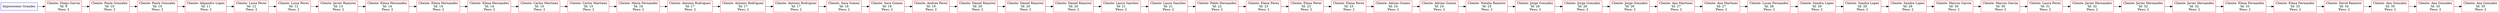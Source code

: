  digraph G {
 rankdir=LR;
 inicio [label="Impresiones Grandes", color="blue", shape="rectangle"];
 node1 [label="Cliente: Diego Garcia\n'Id: 9\n'Peso: 2", color="red", shape="rectangle"];
 inicio -> node1 [dir="forward"];
 node2 [label="Cliente: Paula Gonzalez\n'Id: 10\n'Peso: 2", color="red", shape="rectangle"];
 node1 -> node2 [dir="forward"];
 node3 [label="Cliente: Paula Gonzalez\n'Id: 10\n'Peso: 2", color="red", shape="rectangle"];
 node2 -> node3 [dir="forward"];
 node4 [label="Cliente: Alejandro Lopez\n'Id: 11\n'Peso: 2", color="red", shape="rectangle"];
 node3 -> node4 [dir="forward"];
 node5 [label="Cliente: Luisa Perez\n'Id: 12\n'Peso: 2", color="red", shape="rectangle"];
 node4 -> node5 [dir="forward"];
 node6 [label="Cliente: Luisa Perez\n'Id: 12\n'Peso: 2", color="red", shape="rectangle"];
 node5 -> node6 [dir="forward"];
 node7 [label="Cliente: Javier Ramirez\n'Id: 13\n'Peso: 2", color="red", shape="rectangle"];
 node6 -> node7 [dir="forward"];
 node8 [label="Cliente: Elena Hernandez\n'Id: 14\n'Peso: 2", color="red", shape="rectangle"];
 node7 -> node8 [dir="forward"];
 node9 [label="Cliente: Elena Hernandez\n'Id: 14\n'Peso: 2", color="red", shape="rectangle"];
 node8 -> node9 [dir="forward"];
 node10 [label="Cliente: Elena Hernandez\n'Id: 14\n'Peso: 2", color="red", shape="rectangle"];
 node9 -> node10 [dir="forward"];
 node11 [label="Cliente: Carlos Martinez\n'Id: 15\n'Peso: 2", color="red", shape="rectangle"];
 node10 -> node11 [dir="forward"];
 node12 [label="Cliente: Carlos Martinez\n'Id: 15\n'Peso: 2", color="red", shape="rectangle"];
 node11 -> node12 [dir="forward"];
 node13 [label="Cliente: Maria Fernandez\n'Id: 16\n'Peso: 2", color="red", shape="rectangle"];
 node12 -> node13 [dir="forward"];
 node14 [label="Cliente: Antonio Rodriguez\n'Id: 17\n'Peso: 2", color="red", shape="rectangle"];
 node13 -> node14 [dir="forward"];
 node15 [label="Cliente: Antonio Rodriguez\n'Id: 17\n'Peso: 2", color="red", shape="rectangle"];
 node14 -> node15 [dir="forward"];
 node16 [label="Cliente: Antonio Rodriguez\n'Id: 17\n'Peso: 2", color="red", shape="rectangle"];
 node15 -> node16 [dir="forward"];
 node17 [label="Cliente: Sara Gomez\n'Id: 18\n'Peso: 2", color="red", shape="rectangle"];
 node16 -> node17 [dir="forward"];
 node18 [label="Cliente: Sara Gomez\n'Id: 18\n'Peso: 2", color="red", shape="rectangle"];
 node17 -> node18 [dir="forward"];
 node19 [label="Cliente: Andrea Perez\n'Id: 19\n'Peso: 2", color="red", shape="rectangle"];
 node18 -> node19 [dir="forward"];
 node20 [label="Cliente: Daniel Ramirez\n'Id: 20\n'Peso: 2", color="red", shape="rectangle"];
 node19 -> node20 [dir="forward"];
 node21 [label="Cliente: Daniel Ramirez\n'Id: 20\n'Peso: 2", color="red", shape="rectangle"];
 node20 -> node21 [dir="forward"];
 node22 [label="Cliente: Daniel Ramirez\n'Id: 20\n'Peso: 2", color="red", shape="rectangle"];
 node21 -> node22 [dir="forward"];
 node23 [label="Cliente: Laura Sanchez\n'Id: 21\n'Peso: 2", color="red", shape="rectangle"];
 node22 -> node23 [dir="forward"];
 node24 [label="Cliente: Laura Sanchez\n'Id: 21\n'Peso: 2", color="red", shape="rectangle"];
 node23 -> node24 [dir="forward"];
 node25 [label="Cliente: Pablo Hernandez\n'Id: 22\n'Peso: 2", color="red", shape="rectangle"];
 node24 -> node25 [dir="forward"];
 node26 [label="Cliente: Elena Perez\n'Id: 23\n'Peso: 2", color="red", shape="rectangle"];
 node25 -> node26 [dir="forward"];
 node27 [label="Cliente: Elena Perez\n'Id: 23\n'Peso: 2", color="red", shape="rectangle"];
 node26 -> node27 [dir="forward"];
 node28 [label="Cliente: Elena Perez\n'Id: 23\n'Peso: 2", color="red", shape="rectangle"];
 node27 -> node28 [dir="forward"];
 node29 [label="Cliente: Adrian Gomez\n'Id: 24\n'Peso: 2", color="red", shape="rectangle"];
 node28 -> node29 [dir="forward"];
 node30 [label="Cliente: Adrian Gomez\n'Id: 24\n'Peso: 2", color="red", shape="rectangle"];
 node29 -> node30 [dir="forward"];
 node31 [label="Cliente: Natalia Ramirez\n'Id: 25\n'Peso: 2", color="red", shape="rectangle"];
 node30 -> node31 [dir="forward"];
 node32 [label="Cliente: Jorge Gonzalez\n'Id: 26\n'Peso: 2", color="red", shape="rectangle"];
 node31 -> node32 [dir="forward"];
 node33 [label="Cliente: Jorge Gonzalez\n'Id: 26\n'Peso: 2", color="red", shape="rectangle"];
 node32 -> node33 [dir="forward"];
 node34 [label="Cliente: Jorge Gonzalez\n'Id: 26\n'Peso: 2", color="red", shape="rectangle"];
 node33 -> node34 [dir="forward"];
 node35 [label="Cliente: Ana Martinez\n'Id: 27\n'Peso: 2", color="red", shape="rectangle"];
 node34 -> node35 [dir="forward"];
 node36 [label="Cliente: Ana Martinez\n'Id: 27\n'Peso: 2", color="red", shape="rectangle"];
 node35 -> node36 [dir="forward"];
 node37 [label="Cliente: Lucas Fernandez\n'Id: 28\n'Peso: 2", color="red", shape="rectangle"];
 node36 -> node37 [dir="forward"];
 node38 [label="Cliente: Sandra Lopez\n'Id: 29\n'Peso: 2", color="red", shape="rectangle"];
 node37 -> node38 [dir="forward"];
 node39 [label="Cliente: Sandra Lopez\n'Id: 29\n'Peso: 2", color="red", shape="rectangle"];
 node38 -> node39 [dir="forward"];
 node40 [label="Cliente: Sandra Lopez\n'Id: 29\n'Peso: 2", color="red", shape="rectangle"];
 node39 -> node40 [dir="forward"];
 node41 [label="Cliente: Marcos Garcia\n'Id: 30\n'Peso: 2", color="red", shape="rectangle"];
 node40 -> node41 [dir="forward"];
 node42 [label="Cliente: Marcos Garcia\n'Id: 30\n'Peso: 2", color="red", shape="rectangle"];
 node41 -> node42 [dir="forward"];
 node43 [label="Cliente: Laura Perez\n'Id: 31\n'Peso: 2", color="red", shape="rectangle"];
 node42 -> node43 [dir="forward"];
 node44 [label="Cliente: Javier Hernandez\n'Id: 32\n'Peso: 2", color="red", shape="rectangle"];
 node43 -> node44 [dir="forward"];
 node45 [label="Cliente: Javier Hernandez\n'Id: 32\n'Peso: 2", color="red", shape="rectangle"];
 node44 -> node45 [dir="forward"];
 node46 [label="Cliente: Javier Hernandez\n'Id: 32\n'Peso: 2", color="red", shape="rectangle"];
 node45 -> node46 [dir="forward"];
 node47 [label="Cliente: Elena Fernandez\n'Id: 33\n'Peso: 2", color="red", shape="rectangle"];
 node46 -> node47 [dir="forward"];
 node48 [label="Cliente: Elena Fernandez\n'Id: 33\n'Peso: 2", color="red", shape="rectangle"];
 node47 -> node48 [dir="forward"];
 node49 [label="Cliente: David Ramirez\n'Id: 34\n'Peso: 2", color="red", shape="rectangle"];
 node48 -> node49 [dir="forward"];
 node50 [label="Cliente: Ana Gonzalez\n'Id: 35\n'Peso: 2", color="red", shape="rectangle"];
 node49 -> node50 [dir="forward"];
 node51 [label="Cliente: Ana Gonzalez\n'Id: 35\n'Peso: 2", color="red", shape="rectangle"];
 node50 -> node51 [dir="forward"];
 node52 [label="Cliente: Ana Gonzalez\n'Id: 35\n'Peso: 2", color="red", shape="rectangle"];
 node51 -> node52 [dir="forward"];
 }
